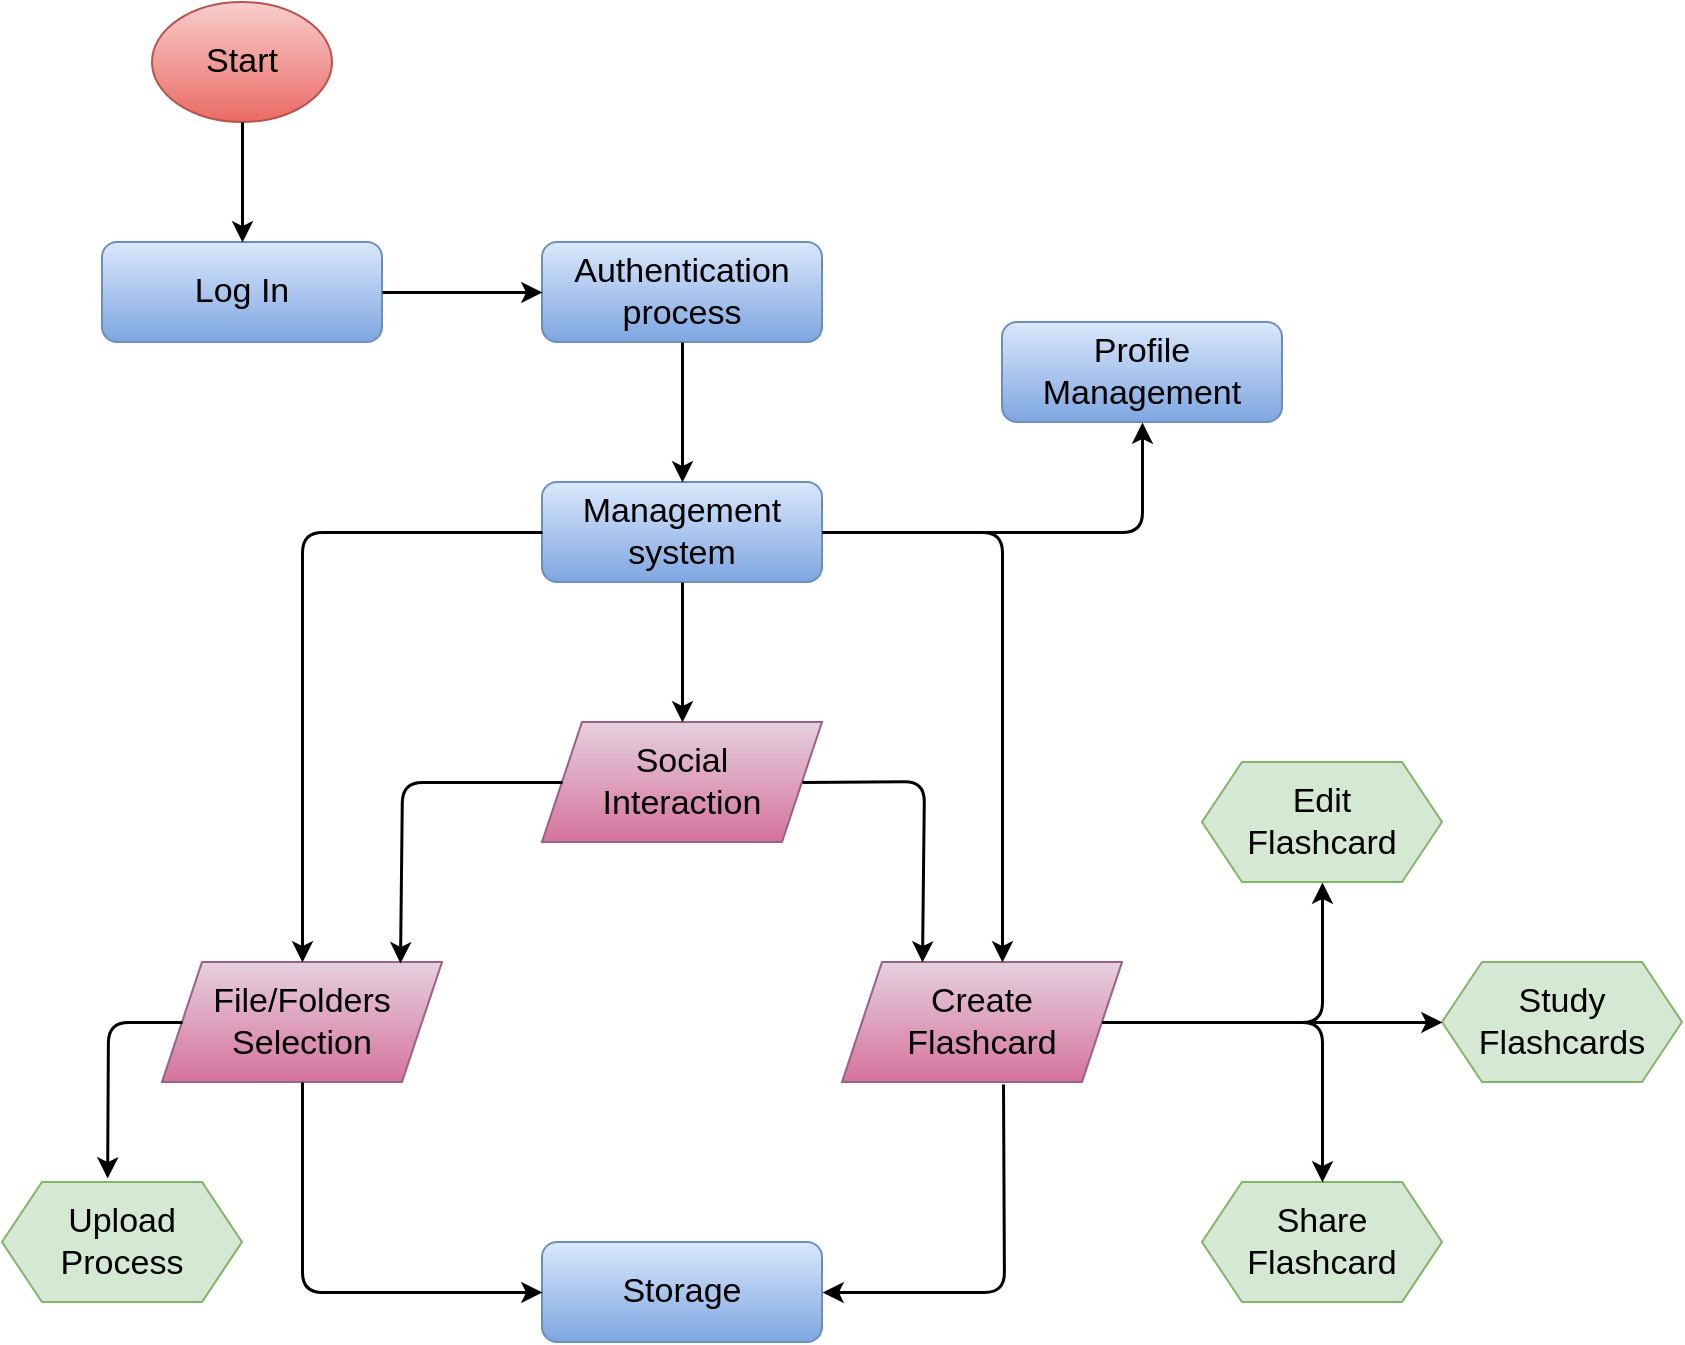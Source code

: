 <mxfile>
    <diagram id="OwVYQZuOZ8TTqLGZoUxf" name="Page-1">
        <mxGraphModel dx="746" dy="563" grid="0" gridSize="10" guides="1" tooltips="1" connect="1" arrows="1" fold="1" page="1" pageScale="1" pageWidth="2339" pageHeight="3300" background="#ffffff" math="0" shadow="0">
            <root>
                <mxCell id="0"/>
                <mxCell id="1" parent="0"/>
                <mxCell id="3" value="&lt;font style=&quot;font-size: 17px;&quot; color=&quot;#000000&quot;&gt;Log In&lt;/font&gt;" style="rounded=1;whiteSpace=wrap;html=1;fillColor=#dae8fc;strokeColor=#6c8ebf;gradientColor=#7ea6e0;" parent="1" vertex="1">
                    <mxGeometry x="110" y="180" width="140" height="50" as="geometry"/>
                </mxCell>
                <mxCell id="4" value="&lt;font color=&quot;#000000&quot;&gt;&lt;span style=&quot;font-size: 17px;&quot;&gt;Authentication process&lt;/span&gt;&lt;/font&gt;" style="rounded=1;whiteSpace=wrap;html=1;fillColor=#dae8fc;strokeColor=#6c8ebf;gradientColor=#7ea6e0;" parent="1" vertex="1">
                    <mxGeometry x="330" y="180" width="140" height="50" as="geometry"/>
                </mxCell>
                <mxCell id="5" value="&lt;font style=&quot;font-size: 17px;&quot; color=&quot;#000000&quot;&gt;Management system&lt;/font&gt;" style="rounded=1;whiteSpace=wrap;html=1;fillColor=#dae8fc;strokeColor=#6c8ebf;gradientColor=#7ea6e0;" parent="1" vertex="1">
                    <mxGeometry x="330" y="300" width="140" height="50" as="geometry"/>
                </mxCell>
                <mxCell id="8" value="&lt;font style=&quot;font-size: 17px;&quot; color=&quot;#000000&quot;&gt;Storage&lt;/font&gt;" style="rounded=1;whiteSpace=wrap;html=1;fillColor=#dae8fc;strokeColor=#6c8ebf;gradientColor=#7ea6e0;" parent="1" vertex="1">
                    <mxGeometry x="330" y="680" width="140" height="50" as="geometry"/>
                </mxCell>
                <mxCell id="13" value="&lt;font style=&quot;font-size: 17px;&quot; color=&quot;#000000&quot;&gt;Profile Management&lt;/font&gt;" style="rounded=1;whiteSpace=wrap;html=1;fillColor=#dae8fc;strokeColor=#6c8ebf;gradientColor=#7ea6e0;" parent="1" vertex="1">
                    <mxGeometry x="560" y="220" width="140" height="50" as="geometry"/>
                </mxCell>
                <mxCell id="16" value="&lt;span style=&quot;color: rgb(0, 0, 0); font-family: Helvetica; font-size: 17px; font-style: normal; font-variant-ligatures: normal; font-variant-caps: normal; font-weight: 400; letter-spacing: normal; orphans: 2; text-align: center; text-indent: 0px; text-transform: none; widows: 2; word-spacing: 0px; -webkit-text-stroke-width: 0px; text-decoration-thickness: initial; text-decoration-style: initial; text-decoration-color: initial; float: none; display: inline !important;&quot;&gt;File/Folders Selection&lt;/span&gt;" style="shape=parallelogram;perimeter=parallelogramPerimeter;whiteSpace=wrap;html=1;fixedSize=1;labelBackgroundColor=none;fontSize=17;fillColor=#e6d0de;gradientColor=#d5739d;strokeColor=#996185;" parent="1" vertex="1">
                    <mxGeometry x="140" y="540" width="140" height="60" as="geometry"/>
                </mxCell>
                <mxCell id="17" value="&lt;font color=&quot;#000000&quot;&gt;Create &lt;br&gt;Flashcard&lt;/font&gt;" style="shape=parallelogram;perimeter=parallelogramPerimeter;whiteSpace=wrap;html=1;fixedSize=1;labelBackgroundColor=none;fontSize=17;fillColor=#e6d0de;strokeColor=#996185;gradientColor=#d5739d;" parent="1" vertex="1">
                    <mxGeometry x="480" y="540" width="140" height="60" as="geometry"/>
                </mxCell>
                <mxCell id="18" value="&lt;font color=&quot;#000000&quot;&gt;Start&lt;/font&gt;" style="ellipse;whiteSpace=wrap;html=1;labelBackgroundColor=none;fontSize=17;fillColor=#f8cecc;strokeColor=#b85450;gradientColor=#ea6b66;" parent="1" vertex="1">
                    <mxGeometry x="135" y="60" width="90" height="60" as="geometry"/>
                </mxCell>
                <mxCell id="19" value="&lt;span style=&quot;color: rgb(0, 0, 0); font-family: Helvetica; font-size: 17px; font-style: normal; font-variant-ligatures: normal; font-variant-caps: normal; font-weight: 400; letter-spacing: normal; orphans: 2; text-align: center; text-indent: 0px; text-transform: none; widows: 2; word-spacing: 0px; -webkit-text-stroke-width: 0px; text-decoration-thickness: initial; text-decoration-style: initial; text-decoration-color: initial; float: none; display: inline !important;&quot;&gt;Social &lt;br&gt;Interaction&lt;/span&gt;" style="shape=parallelogram;perimeter=parallelogramPerimeter;whiteSpace=wrap;html=1;fixedSize=1;labelBackgroundColor=none;fontSize=17;fillColor=#e6d0de;gradientColor=#d5739d;strokeColor=#996185;" parent="1" vertex="1">
                    <mxGeometry x="330" y="420" width="140" height="60" as="geometry"/>
                </mxCell>
                <mxCell id="21" value="&lt;font color=&quot;#000000&quot;&gt;Edit &lt;br&gt;Flashcard&lt;/font&gt;" style="shape=hexagon;perimeter=hexagonPerimeter2;whiteSpace=wrap;html=1;fixedSize=1;labelBackgroundColor=none;fontSize=17;fillColor=#d5e8d4;strokeColor=#82b366;" parent="1" vertex="1">
                    <mxGeometry x="660" y="440" width="120" height="60" as="geometry"/>
                </mxCell>
                <mxCell id="22" value="&lt;font color=&quot;#000000&quot;&gt;Share Flashcard&lt;/font&gt;" style="shape=hexagon;perimeter=hexagonPerimeter2;whiteSpace=wrap;html=1;fixedSize=1;labelBackgroundColor=none;fontSize=17;fillColor=#d5e8d4;strokeColor=#82b366;" parent="1" vertex="1">
                    <mxGeometry x="660" y="650" width="120" height="60" as="geometry"/>
                </mxCell>
                <mxCell id="23" value="&lt;font color=&quot;#000000&quot;&gt;Upload Process&lt;/font&gt;" style="shape=hexagon;perimeter=hexagonPerimeter2;whiteSpace=wrap;html=1;fixedSize=1;labelBackgroundColor=none;fontSize=17;fillColor=#d5e8d4;strokeColor=#82b366;" parent="1" vertex="1">
                    <mxGeometry x="60" y="650" width="120" height="60" as="geometry"/>
                </mxCell>
                <mxCell id="27" value="" style="endArrow=classic;html=1;strokeColor=#000000;fontSize=17;fontColor=#000000;rounded=1;strokeWidth=1.5;exitX=0;exitY=0.5;exitDx=0;exitDy=0;entryX=0.5;entryY=0;entryDx=0;entryDy=0;" parent="1" source="5" target="16" edge="1">
                    <mxGeometry width="50" height="50" relative="1" as="geometry">
                        <mxPoint x="220" y="460" as="sourcePoint"/>
                        <mxPoint x="270" y="410" as="targetPoint"/>
                        <Array as="points">
                            <mxPoint x="210" y="325"/>
                        </Array>
                    </mxGeometry>
                </mxCell>
                <mxCell id="28" value="" style="endArrow=classic;html=1;strokeColor=#000000;fontSize=17;fontColor=#000000;rounded=1;strokeWidth=1.5;exitX=1;exitY=0.5;exitDx=0;exitDy=0;entryX=0.5;entryY=0;entryDx=0;entryDy=0;" parent="1" source="5" edge="1">
                    <mxGeometry width="50" height="50" relative="1" as="geometry">
                        <mxPoint x="680" y="325" as="sourcePoint"/>
                        <mxPoint x="560" y="540" as="targetPoint"/>
                        <Array as="points">
                            <mxPoint x="560" y="325"/>
                        </Array>
                    </mxGeometry>
                </mxCell>
                <mxCell id="30" value="" style="endArrow=classic;html=1;strokeColor=#000000;fontSize=17;fontColor=#000000;rounded=1;strokeWidth=1.5;entryX=0.85;entryY=0.008;entryDx=0;entryDy=0;exitX=0;exitY=0.5;exitDx=0;exitDy=0;entryPerimeter=0;" parent="1" source="19" target="16" edge="1">
                    <mxGeometry width="50" height="50" relative="1" as="geometry">
                        <mxPoint x="340" y="330" as="sourcePoint"/>
                        <mxPoint x="220" y="550" as="targetPoint"/>
                        <Array as="points">
                            <mxPoint x="260" y="450"/>
                        </Array>
                    </mxGeometry>
                </mxCell>
                <mxCell id="31" value="" style="endArrow=classic;html=1;strokeColor=#000000;fontSize=17;fontColor=#000000;rounded=1;strokeWidth=1.5;entryX=0.85;entryY=0.008;entryDx=0;entryDy=0;exitX=1;exitY=0.5;exitDx=0;exitDy=0;entryPerimeter=0;" parent="1" source="19" edge="1">
                    <mxGeometry width="50" height="50" relative="1" as="geometry">
                        <mxPoint x="601" y="449.52" as="sourcePoint"/>
                        <mxPoint x="520" y="540" as="targetPoint"/>
                        <Array as="points">
                            <mxPoint x="521" y="449.52"/>
                        </Array>
                    </mxGeometry>
                </mxCell>
                <mxCell id="32" value="" style="endArrow=classic;html=1;rounded=1;strokeColor=#000000;strokeWidth=1.5;fontSize=17;fontColor=#000000;exitX=0.5;exitY=1;exitDx=0;exitDy=0;entryX=0.5;entryY=0;entryDx=0;entryDy=0;" parent="1" source="18" target="3" edge="1">
                    <mxGeometry width="50" height="50" relative="1" as="geometry">
                        <mxPoint x="185" y="160" as="sourcePoint"/>
                        <mxPoint x="235" y="110" as="targetPoint"/>
                    </mxGeometry>
                </mxCell>
                <mxCell id="33" value="" style="endArrow=classic;html=1;rounded=1;strokeColor=#000000;strokeWidth=1.5;fontSize=17;fontColor=#000000;exitX=1;exitY=0.5;exitDx=0;exitDy=0;entryX=0;entryY=0.5;entryDx=0;entryDy=0;" parent="1" source="3" target="4" edge="1">
                    <mxGeometry width="50" height="50" relative="1" as="geometry">
                        <mxPoint x="280" y="250" as="sourcePoint"/>
                        <mxPoint x="330" y="200" as="targetPoint"/>
                    </mxGeometry>
                </mxCell>
                <mxCell id="34" value="" style="endArrow=classic;html=1;rounded=1;strokeColor=#000000;strokeWidth=1.5;fontSize=17;fontColor=#000000;exitX=0.5;exitY=1;exitDx=0;exitDy=0;entryX=0.5;entryY=0;entryDx=0;entryDy=0;" parent="1" source="4" target="5" edge="1">
                    <mxGeometry width="50" height="50" relative="1" as="geometry">
                        <mxPoint x="390" y="300" as="sourcePoint"/>
                        <mxPoint x="440" y="250" as="targetPoint"/>
                    </mxGeometry>
                </mxCell>
                <mxCell id="35" value="" style="endArrow=classic;html=1;rounded=1;strokeColor=#000000;strokeWidth=1.5;fontSize=17;fontColor=#000000;exitX=1;exitY=0.5;exitDx=0;exitDy=0;entryX=0.5;entryY=1;entryDx=0;entryDy=0;" parent="1" source="5" target="13" edge="1">
                    <mxGeometry width="50" height="50" relative="1" as="geometry">
                        <mxPoint x="520" y="300" as="sourcePoint"/>
                        <mxPoint x="570" y="250" as="targetPoint"/>
                        <Array as="points">
                            <mxPoint x="560" y="325"/>
                            <mxPoint x="630" y="325"/>
                        </Array>
                    </mxGeometry>
                </mxCell>
                <mxCell id="37" value="" style="endArrow=classic;html=1;rounded=1;strokeColor=#000000;strokeWidth=1.5;fontSize=17;fontColor=#000000;entryX=0.438;entryY=-0.033;entryDx=0;entryDy=0;entryPerimeter=0;exitX=0;exitY=0.5;exitDx=0;exitDy=0;" parent="1" source="16" target="23" edge="1">
                    <mxGeometry width="50" height="50" relative="1" as="geometry">
                        <mxPoint x="80" y="580" as="sourcePoint"/>
                        <mxPoint x="130" y="530" as="targetPoint"/>
                        <Array as="points">
                            <mxPoint x="113" y="570"/>
                        </Array>
                    </mxGeometry>
                </mxCell>
                <mxCell id="38" value="" style="endArrow=classic;html=1;rounded=1;strokeColor=#000000;strokeWidth=1.5;fontSize=17;fontColor=#000000;exitX=0.5;exitY=1;exitDx=0;exitDy=0;entryX=0.5;entryY=0;entryDx=0;entryDy=0;" parent="1" source="5" target="19" edge="1">
                    <mxGeometry width="50" height="50" relative="1" as="geometry">
                        <mxPoint x="380" y="540" as="sourcePoint"/>
                        <mxPoint x="430" y="490" as="targetPoint"/>
                    </mxGeometry>
                </mxCell>
                <mxCell id="39" value="" style="endArrow=classic;html=1;rounded=1;strokeColor=#000000;strokeWidth=1.5;fontSize=17;fontColor=#000000;exitX=1;exitY=0.5;exitDx=0;exitDy=0;entryX=0.5;entryY=1;entryDx=0;entryDy=0;" parent="1" source="17" target="21" edge="1">
                    <mxGeometry width="50" height="50" relative="1" as="geometry">
                        <mxPoint x="380" y="550" as="sourcePoint"/>
                        <mxPoint x="430" y="500" as="targetPoint"/>
                        <Array as="points">
                            <mxPoint x="720" y="570"/>
                        </Array>
                    </mxGeometry>
                </mxCell>
                <mxCell id="40" value="" style="endArrow=classic;html=1;rounded=1;strokeColor=#000000;strokeWidth=1.5;fontSize=17;fontColor=#000000;entryX=0.5;entryY=0;entryDx=0;entryDy=0;" parent="1" target="22" edge="1">
                    <mxGeometry width="50" height="50" relative="1" as="geometry">
                        <mxPoint x="610" y="570" as="sourcePoint"/>
                        <mxPoint x="730" y="510" as="targetPoint"/>
                        <Array as="points">
                            <mxPoint x="720" y="570"/>
                        </Array>
                    </mxGeometry>
                </mxCell>
                <mxCell id="41" value="" style="endArrow=classic;html=1;rounded=1;strokeColor=#000000;strokeWidth=1.5;fontSize=17;fontColor=#000000;exitX=0.5;exitY=1;exitDx=0;exitDy=0;entryX=0;entryY=0.5;entryDx=0;entryDy=0;" parent="1" source="16" target="8" edge="1">
                    <mxGeometry width="50" height="50" relative="1" as="geometry">
                        <mxPoint x="380" y="610" as="sourcePoint"/>
                        <mxPoint x="430" y="560" as="targetPoint"/>
                        <Array as="points">
                            <mxPoint x="210" y="705"/>
                        </Array>
                    </mxGeometry>
                </mxCell>
                <mxCell id="42" value="" style="endArrow=classic;html=1;rounded=1;strokeColor=#000000;strokeWidth=1.5;fontSize=17;fontColor=#000000;exitX=0.575;exitY=1.017;exitDx=0;exitDy=0;entryX=1;entryY=0.5;entryDx=0;entryDy=0;exitPerimeter=0;" parent="1" source="17" target="8" edge="1">
                    <mxGeometry width="50" height="50" relative="1" as="geometry">
                        <mxPoint x="220" y="610" as="sourcePoint"/>
                        <mxPoint x="340" y="715" as="targetPoint"/>
                        <Array as="points">
                            <mxPoint x="561" y="705"/>
                        </Array>
                    </mxGeometry>
                </mxCell>
                <mxCell id="43" value="&lt;font color=&quot;#000000&quot;&gt;Study&lt;br&gt;Flashcards&lt;/font&gt;" style="shape=hexagon;perimeter=hexagonPerimeter2;whiteSpace=wrap;html=1;fixedSize=1;labelBackgroundColor=none;fontSize=17;fillColor=#d5e8d4;strokeColor=#82b366;" vertex="1" parent="1">
                    <mxGeometry x="780" y="540" width="120" height="60" as="geometry"/>
                </mxCell>
                <mxCell id="44" value="" style="endArrow=classic;html=1;entryX=0;entryY=0.5;entryDx=0;entryDy=0;exitX=1;exitY=0.5;exitDx=0;exitDy=0;fontSize=17;strokeColor=#000000;fontColor=#000000;strokeWidth=1.5;" edge="1" parent="1" source="17" target="43">
                    <mxGeometry width="50" height="50" relative="1" as="geometry">
                        <mxPoint x="522" y="658" as="sourcePoint"/>
                        <mxPoint x="572" y="608" as="targetPoint"/>
                    </mxGeometry>
                </mxCell>
            </root>
        </mxGraphModel>
    </diagram>
</mxfile>